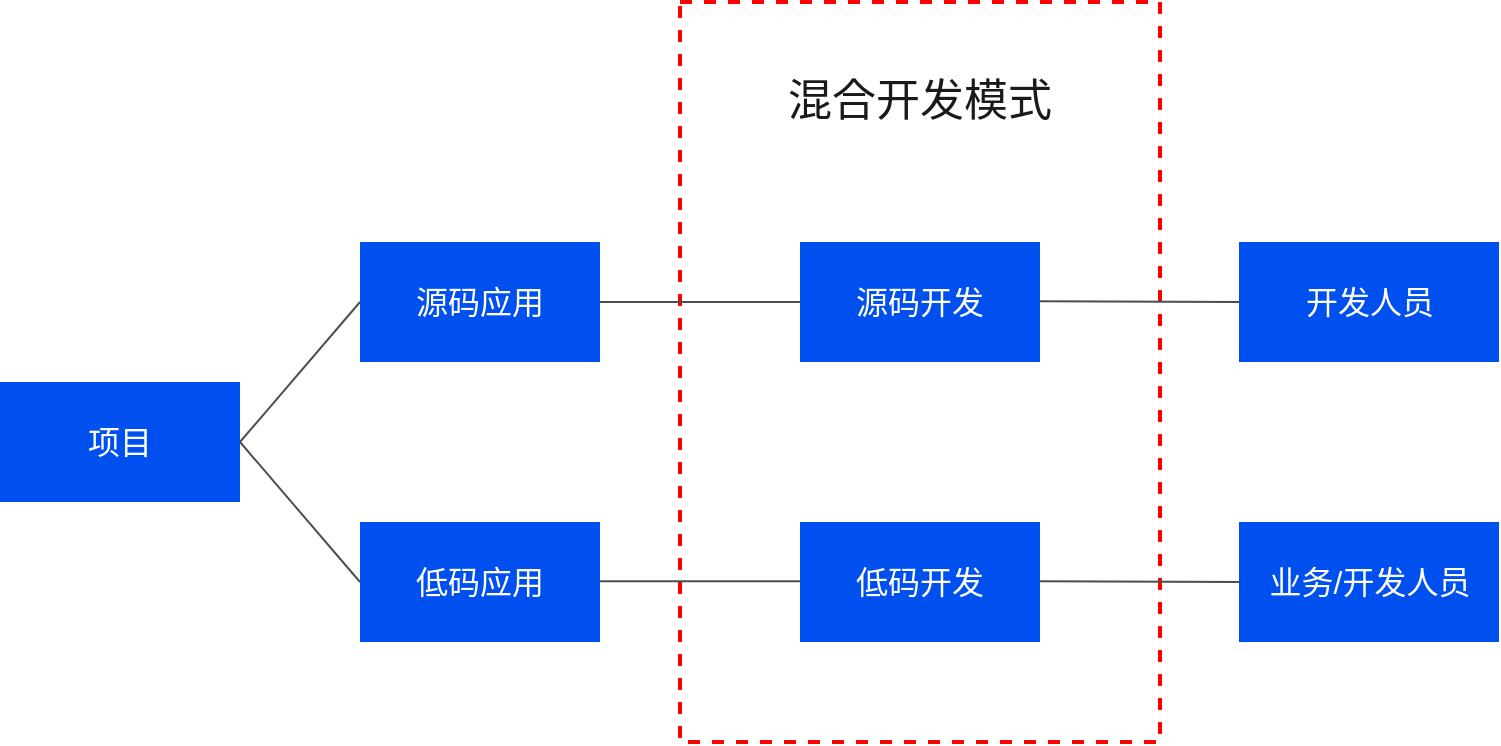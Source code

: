 <mxfile version="24.2.7" type="github">
  <diagram name="第 1 页" id="WBifuUziOrpBgVNUifT3">
    <mxGraphModel dx="1509" dy="821" grid="1" gridSize="10" guides="1" tooltips="1" connect="1" arrows="1" fold="1" page="1" pageScale="1" pageWidth="827" pageHeight="1169" math="0" shadow="0">
      <root>
        <mxCell id="0" />
        <mxCell id="1" parent="0" />
        <mxCell id="uDqeAKN0CxZrEolLGgEj-20" value="" style="rounded=0;whiteSpace=wrap;html=1;fillColor=none;strokeColor=#FF0000;strokeWidth=2;dashed=1;" vertex="1" parent="1">
          <mxGeometry x="460" y="440" width="240" height="370" as="geometry" />
        </mxCell>
        <mxCell id="uDqeAKN0CxZrEolLGgEj-2" value="项目" style="rounded=0;whiteSpace=wrap;html=1;fillColor=#0050ef;fontColor=#ffffff;strokeColor=none;fontSize=16;" vertex="1" parent="1">
          <mxGeometry x="120" y="630" width="120" height="60" as="geometry" />
        </mxCell>
        <mxCell id="uDqeAKN0CxZrEolLGgEj-3" value="低码应用" style="rounded=0;whiteSpace=wrap;html=1;fillColor=#0050ef;fontColor=#ffffff;strokeColor=none;fontSize=16;" vertex="1" parent="1">
          <mxGeometry x="300" y="700" width="120" height="60" as="geometry" />
        </mxCell>
        <mxCell id="uDqeAKN0CxZrEolLGgEj-4" value="" style="rounded=0;whiteSpace=wrap;html=1;strokeColor=none;" vertex="1" parent="1">
          <mxGeometry x="310" y="570" width="120" height="60" as="geometry" />
        </mxCell>
        <mxCell id="uDqeAKN0CxZrEolLGgEj-5" value="源码应用" style="rounded=0;whiteSpace=wrap;html=1;fillColor=#0050ef;fontColor=#ffffff;strokeColor=none;fontSize=16;" vertex="1" parent="1">
          <mxGeometry x="300" y="560" width="120" height="60" as="geometry" />
        </mxCell>
        <mxCell id="uDqeAKN0CxZrEolLGgEj-6" value="低码开发" style="rounded=0;whiteSpace=wrap;html=1;fillColor=#0050ef;fontColor=#ffffff;strokeColor=none;fontSize=16;" vertex="1" parent="1">
          <mxGeometry x="520" y="700" width="120" height="60" as="geometry" />
        </mxCell>
        <mxCell id="uDqeAKN0CxZrEolLGgEj-7" value="" style="rounded=0;whiteSpace=wrap;html=1;strokeColor=none;" vertex="1" parent="1">
          <mxGeometry x="540" y="570" width="120" height="60" as="geometry" />
        </mxCell>
        <mxCell id="uDqeAKN0CxZrEolLGgEj-8" value="源码开发" style="rounded=0;whiteSpace=wrap;html=1;fillColor=#0050ef;fontColor=#ffffff;strokeColor=none;fontSize=16;" vertex="1" parent="1">
          <mxGeometry x="520" y="560" width="120" height="60" as="geometry" />
        </mxCell>
        <mxCell id="uDqeAKN0CxZrEolLGgEj-10" value="" style="rounded=0;whiteSpace=wrap;html=1;strokeColor=none;" vertex="1" parent="1">
          <mxGeometry x="730" y="570" width="120" height="60" as="geometry" />
        </mxCell>
        <mxCell id="uDqeAKN0CxZrEolLGgEj-11" value="开发人员" style="rounded=0;whiteSpace=wrap;html=1;fillColor=#0050ef;fontColor=#ffffff;strokeColor=none;fontSize=16;" vertex="1" parent="1">
          <mxGeometry x="739.5" y="560" width="130" height="60" as="geometry" />
        </mxCell>
        <mxCell id="uDqeAKN0CxZrEolLGgEj-12" value="业务/开发人员" style="rounded=0;whiteSpace=wrap;html=1;fillColor=#0050ef;fontColor=#ffffff;strokeColor=none;fontSize=16;" vertex="1" parent="1">
          <mxGeometry x="739.5" y="700" width="130" height="60" as="geometry" />
        </mxCell>
        <mxCell id="uDqeAKN0CxZrEolLGgEj-14" value="" style="endArrow=none;html=1;rounded=0;entryX=0;entryY=0.5;entryDx=0;entryDy=0;strokeColor=#4D4D4D;" edge="1" parent="1" target="uDqeAKN0CxZrEolLGgEj-5">
          <mxGeometry width="50" height="50" relative="1" as="geometry">
            <mxPoint x="240" y="660" as="sourcePoint" />
            <mxPoint x="290" y="610" as="targetPoint" />
          </mxGeometry>
        </mxCell>
        <mxCell id="uDqeAKN0CxZrEolLGgEj-15" value="" style="endArrow=none;html=1;rounded=0;entryX=0;entryY=0.5;entryDx=0;entryDy=0;strokeColor=#4D4D4D;exitX=1;exitY=0.5;exitDx=0;exitDy=0;" edge="1" parent="1" source="uDqeAKN0CxZrEolLGgEj-2" target="uDqeAKN0CxZrEolLGgEj-3">
          <mxGeometry width="50" height="50" relative="1" as="geometry">
            <mxPoint x="250" y="670" as="sourcePoint" />
            <mxPoint x="310" y="600" as="targetPoint" />
          </mxGeometry>
        </mxCell>
        <mxCell id="uDqeAKN0CxZrEolLGgEj-16" value="" style="endArrow=none;html=1;rounded=0;entryX=0;entryY=0.5;entryDx=0;entryDy=0;strokeColor=#4D4D4D;exitX=1;exitY=0.5;exitDx=0;exitDy=0;" edge="1" parent="1" source="uDqeAKN0CxZrEolLGgEj-5" target="uDqeAKN0CxZrEolLGgEj-8">
          <mxGeometry width="50" height="50" relative="1" as="geometry">
            <mxPoint x="250" y="670" as="sourcePoint" />
            <mxPoint x="310" y="600" as="targetPoint" />
          </mxGeometry>
        </mxCell>
        <mxCell id="uDqeAKN0CxZrEolLGgEj-17" value="" style="endArrow=none;html=1;rounded=0;entryX=0;entryY=0.5;entryDx=0;entryDy=0;strokeColor=#4D4D4D;exitX=1;exitY=0.5;exitDx=0;exitDy=0;" edge="1" parent="1">
          <mxGeometry width="50" height="50" relative="1" as="geometry">
            <mxPoint x="420" y="729.58" as="sourcePoint" />
            <mxPoint x="520" y="729.58" as="targetPoint" />
          </mxGeometry>
        </mxCell>
        <mxCell id="uDqeAKN0CxZrEolLGgEj-18" value="" style="endArrow=none;html=1;rounded=0;strokeColor=#4D4D4D;exitX=1;exitY=0.5;exitDx=0;exitDy=0;entryX=0;entryY=0.5;entryDx=0;entryDy=0;" edge="1" parent="1" target="uDqeAKN0CxZrEolLGgEj-11">
          <mxGeometry width="50" height="50" relative="1" as="geometry">
            <mxPoint x="640" y="589.58" as="sourcePoint" />
            <mxPoint x="720" y="590" as="targetPoint" />
          </mxGeometry>
        </mxCell>
        <mxCell id="uDqeAKN0CxZrEolLGgEj-19" value="" style="endArrow=none;html=1;rounded=0;strokeColor=#4D4D4D;exitX=1;exitY=0.5;exitDx=0;exitDy=0;entryX=0;entryY=0.5;entryDx=0;entryDy=0;" edge="1" parent="1">
          <mxGeometry width="50" height="50" relative="1" as="geometry">
            <mxPoint x="640" y="729.58" as="sourcePoint" />
            <mxPoint x="740" y="730" as="targetPoint" />
          </mxGeometry>
        </mxCell>
        <mxCell id="uDqeAKN0CxZrEolLGgEj-21" value="&lt;font color=&quot;#1a1a1a&quot; style=&quot;font-size: 22px;&quot;&gt;混合开发模式&lt;/font&gt;" style="text;html=1;align=center;verticalAlign=middle;whiteSpace=wrap;rounded=0;" vertex="1" parent="1">
          <mxGeometry x="480" y="460" width="200" height="60" as="geometry" />
        </mxCell>
      </root>
    </mxGraphModel>
  </diagram>
</mxfile>
